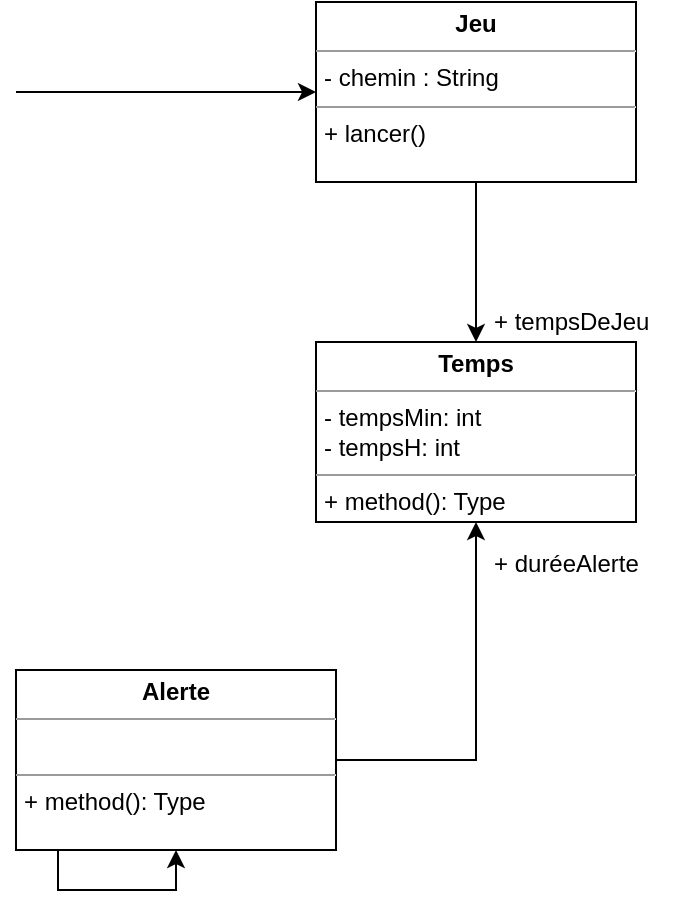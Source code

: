 <mxfile version="10.6.0" type="github"><diagram id="h2h1ouhQ36LWbQkh4_Ej" name="Page-1"><mxGraphModel dx="1394" dy="771" grid="1" gridSize="10" guides="1" tooltips="1" connect="1" arrows="1" fold="1" page="1" pageScale="1" pageWidth="827" pageHeight="1169" math="0" shadow="0"><root><mxCell id="0"/><mxCell id="1" parent="0"/><mxCell id="chVu7LImVVujrHMtMwYy-6" value="" style="edgeStyle=orthogonalEdgeStyle;rounded=0;orthogonalLoop=1;jettySize=auto;html=1;" edge="1" parent="1" source="chVu7LImVVujrHMtMwYy-1" target="chVu7LImVVujrHMtMwYy-5"><mxGeometry relative="1" as="geometry"/></mxCell><mxCell id="chVu7LImVVujrHMtMwYy-1" value="&lt;p style=&quot;margin: 0px ; margin-top: 4px ; text-align: center&quot;&gt;&lt;b&gt;Jeu&lt;/b&gt;&lt;/p&gt;&lt;hr size=&quot;1&quot;&gt;&lt;p style=&quot;margin: 0px ; margin-left: 4px&quot;&gt;- chemin : String&lt;br&gt;&lt;/p&gt;&lt;hr size=&quot;1&quot;&gt;&lt;p style=&quot;margin: 0px ; margin-left: 4px&quot;&gt;+ lancer()&lt;br&gt;&lt;/p&gt;" style="verticalAlign=top;align=left;overflow=fill;fontSize=12;fontFamily=Helvetica;html=1;" vertex="1" parent="1"><mxGeometry x="640" y="250" width="160" height="90" as="geometry"/></mxCell><mxCell id="chVu7LImVVujrHMtMwYy-5" value="&lt;p style=&quot;margin: 0px ; margin-top: 4px ; text-align: center&quot;&gt;&lt;b&gt;Temps&lt;br&gt;&lt;/b&gt;&lt;/p&gt;&lt;hr size=&quot;1&quot;&gt;&lt;p style=&quot;margin: 0px ; margin-left: 4px&quot;&gt;- tempsMin: int&lt;/p&gt;&lt;p style=&quot;margin: 0px ; margin-left: 4px&quot;&gt;- tempsH: int&lt;/p&gt;&lt;hr size=&quot;1&quot;&gt;&lt;p style=&quot;margin: 0px ; margin-left: 4px&quot;&gt;+ method(): Type&lt;/p&gt;" style="verticalAlign=top;align=left;overflow=fill;fontSize=12;fontFamily=Helvetica;html=1;" vertex="1" parent="1"><mxGeometry x="640" y="420" width="160" height="90" as="geometry"/></mxCell><mxCell id="chVu7LImVVujrHMtMwYy-3" style="edgeStyle=orthogonalEdgeStyle;rounded=0;orthogonalLoop=1;jettySize=auto;html=1;exitX=1;exitY=0.5;exitDx=0;exitDy=0;" edge="1" parent="1" target="chVu7LImVVujrHMtMwYy-1"><mxGeometry relative="1" as="geometry"><mxPoint x="490" y="295" as="sourcePoint"/><Array as="points"><mxPoint x="580" y="295"/><mxPoint x="580" y="295"/></Array></mxGeometry></mxCell><mxCell id="chVu7LImVVujrHMtMwYy-10" value="" style="edgeStyle=orthogonalEdgeStyle;rounded=0;orthogonalLoop=1;jettySize=auto;html=1;" edge="1" parent="1" target="chVu7LImVVujrHMtMwYy-9"><mxGeometry relative="1" as="geometry"><mxPoint x="490" y="629" as="sourcePoint"/></mxGeometry></mxCell><mxCell id="chVu7LImVVujrHMtMwYy-11" style="edgeStyle=orthogonalEdgeStyle;rounded=0;orthogonalLoop=1;jettySize=auto;html=1;exitX=1;exitY=0.5;exitDx=0;exitDy=0;" edge="1" parent="1" source="chVu7LImVVujrHMtMwYy-9" target="chVu7LImVVujrHMtMwYy-5"><mxGeometry relative="1" as="geometry"><mxPoint x="730" y="513" as="targetPoint"/><Array as="points"><mxPoint x="720" y="629"/></Array></mxGeometry></mxCell><mxCell id="chVu7LImVVujrHMtMwYy-9" value="&lt;p style=&quot;margin: 0px ; margin-top: 4px ; text-align: center&quot;&gt;&lt;b&gt;Alerte&lt;br&gt;&lt;/b&gt;&lt;/p&gt;&lt;hr size=&quot;1&quot;&gt;&lt;br&gt;&lt;hr size=&quot;1&quot;&gt;&lt;p style=&quot;margin: 0px ; margin-left: 4px&quot;&gt;+ method(): Type&lt;/p&gt;" style="verticalAlign=top;align=left;overflow=fill;fontSize=12;fontFamily=Helvetica;html=1;" vertex="1" parent="1"><mxGeometry x="490" y="584" width="160" height="90" as="geometry"/></mxCell><mxCell id="chVu7LImVVujrHMtMwYy-12" value="+ duréeAlerte" style="text;html=1;resizable=0;points=[];autosize=1;align=left;verticalAlign=top;spacingTop=-4;" vertex="1" parent="1"><mxGeometry x="727" y="521" width="90" height="20" as="geometry"/></mxCell><mxCell id="chVu7LImVVujrHMtMwYy-13" value="+ tempsDeJeu" style="text;html=1;resizable=0;points=[];autosize=1;align=left;verticalAlign=top;spacingTop=-4;" vertex="1" parent="1"><mxGeometry x="727" y="400" width="100" height="20" as="geometry"/></mxCell></root></mxGraphModel></diagram></mxfile>